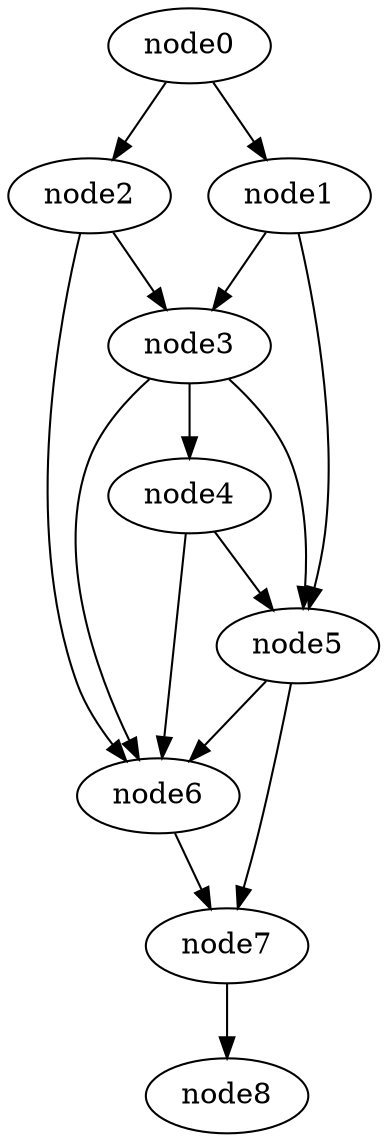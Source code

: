 digraph g{
	node8
	node7 -> node8
	node6 -> node7
	node5 -> node7
	node5 -> node6
	node4 -> node6
	node4 -> node5
	node3 -> node6
	node3 -> node5
	node3 -> node4
	node2 -> node6
	node2 -> node3
	node1 -> node5
	node1 -> node3
	node0 -> node2
	node0 -> node1
}

